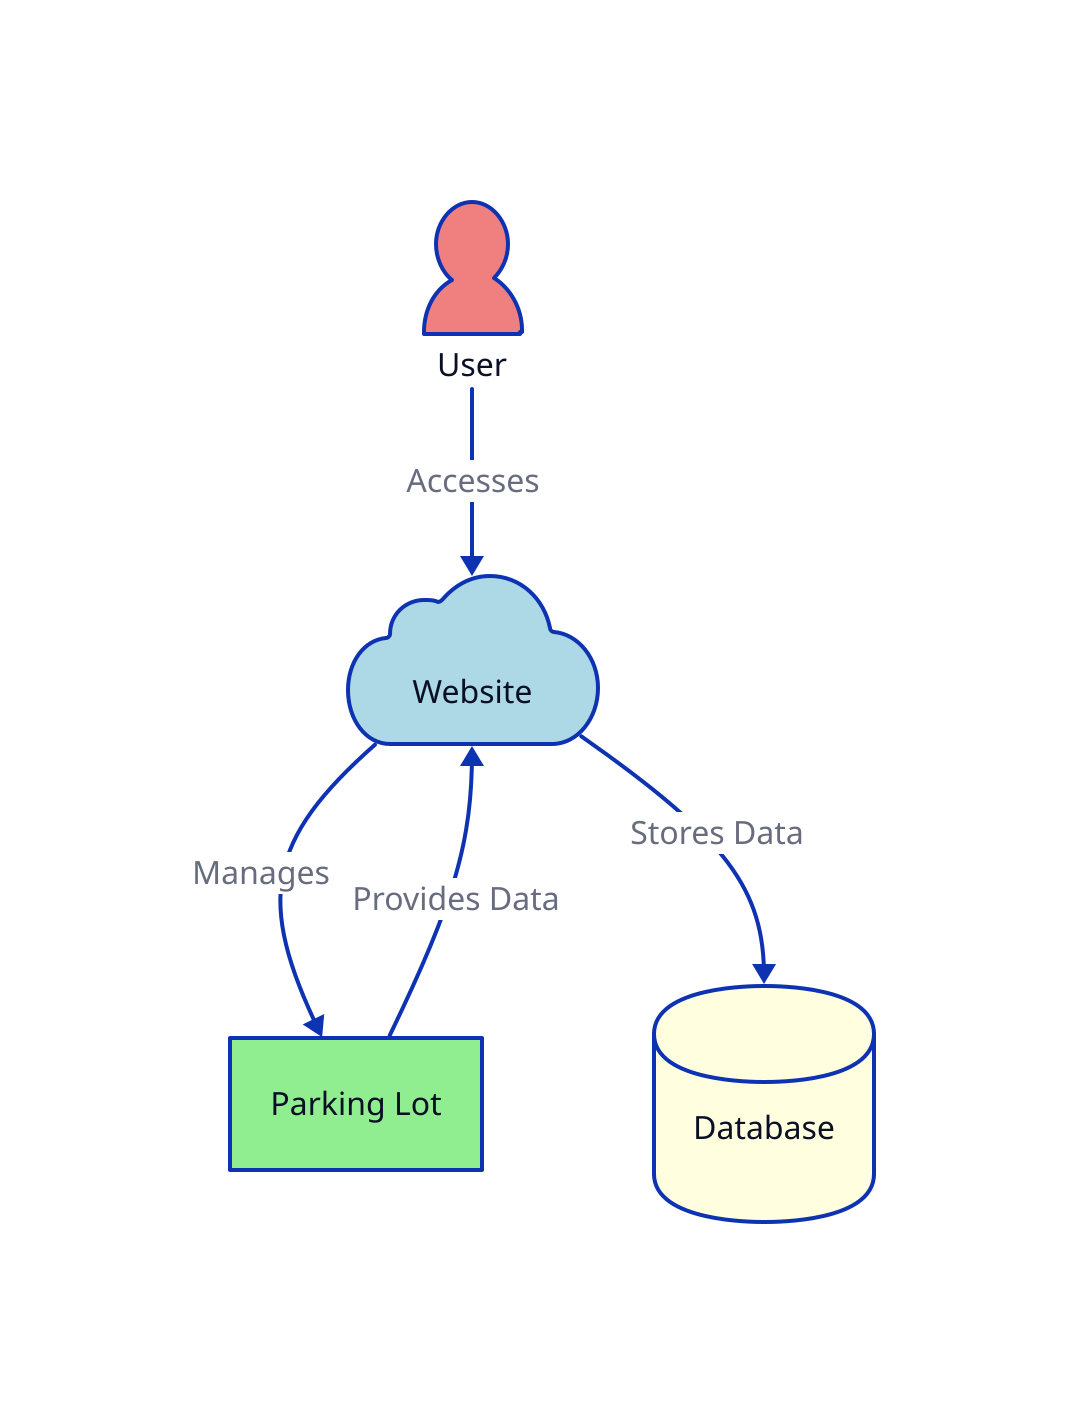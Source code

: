direction: down

website: "Website" {
  shape: cloud
  style: {
    fill: lightblue
  }
}

user: "User" {
  shape: person
  style: {
    fill: lightcoral
  }
}

parking_lot: "Parking Lot" {
  shape: rectangle
  style: {
    fill: lightgreen
  }
}

database: "Database" {
  shape: cylinder
  style: {
    fill: lightyellow
  }
}

user -> website: "Accesses"
website -> parking_lot: "Manages"
website -> database: "Stores Data"
parking_lot -> website: "Provides Data"